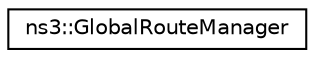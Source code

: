 digraph "Graphical Class Hierarchy"
{
 // LATEX_PDF_SIZE
  edge [fontname="Helvetica",fontsize="10",labelfontname="Helvetica",labelfontsize="10"];
  node [fontname="Helvetica",fontsize="10",shape=record];
  rankdir="LR";
  Node0 [label="ns3::GlobalRouteManager",height=0.2,width=0.4,color="black", fillcolor="white", style="filled",URL="$classns3_1_1_global_route_manager.html",tooltip="A global global router."];
}
